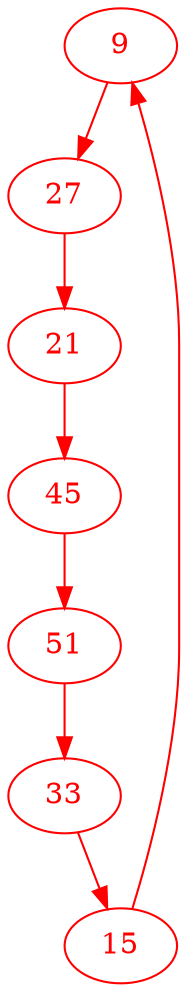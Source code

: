 digraph g{
node [color = red, fontcolor=red]; 9 15 21 27 33 45 51 ;
9 -> 27 [color=red] ;
15 -> 9 [color=red] ;
21 -> 45 [color=red] ;
27 -> 21 [color=red] ;
33 -> 15 [color=red] ;
45 -> 51 [color=red] ;
51 -> 33 [color=red] ;
}
